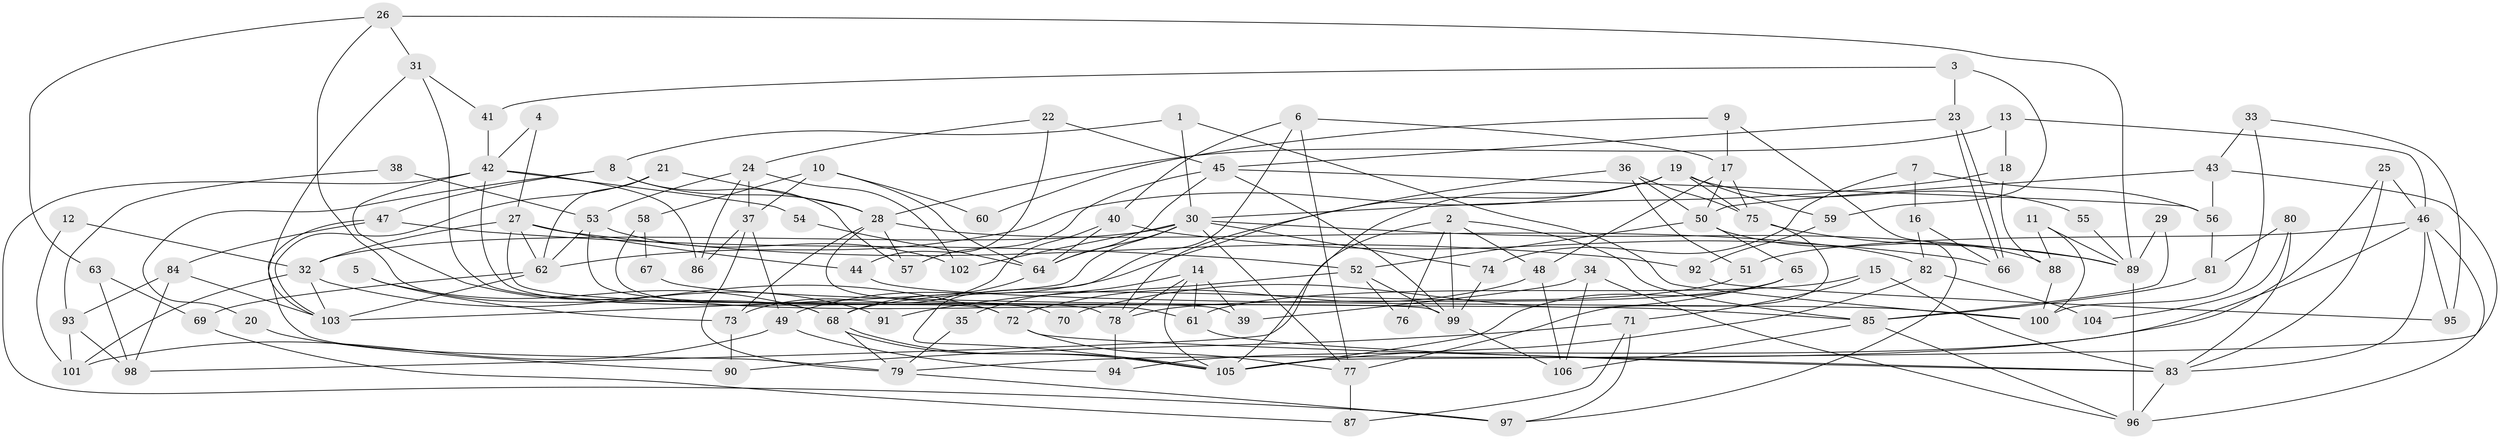 // coarse degree distribution, {3: 0.2641509433962264, 2: 0.11320754716981132, 7: 0.07547169811320754, 4: 0.22641509433962265, 5: 0.16981132075471697, 8: 0.03773584905660377, 1: 0.018867924528301886, 9: 0.018867924528301886, 10: 0.03773584905660377, 6: 0.018867924528301886, 17: 0.018867924528301886}
// Generated by graph-tools (version 1.1) at 2025/53/03/04/25 21:53:46]
// undirected, 106 vertices, 212 edges
graph export_dot {
graph [start="1"]
  node [color=gray90,style=filled];
  1;
  2;
  3;
  4;
  5;
  6;
  7;
  8;
  9;
  10;
  11;
  12;
  13;
  14;
  15;
  16;
  17;
  18;
  19;
  20;
  21;
  22;
  23;
  24;
  25;
  26;
  27;
  28;
  29;
  30;
  31;
  32;
  33;
  34;
  35;
  36;
  37;
  38;
  39;
  40;
  41;
  42;
  43;
  44;
  45;
  46;
  47;
  48;
  49;
  50;
  51;
  52;
  53;
  54;
  55;
  56;
  57;
  58;
  59;
  60;
  61;
  62;
  63;
  64;
  65;
  66;
  67;
  68;
  69;
  70;
  71;
  72;
  73;
  74;
  75;
  76;
  77;
  78;
  79;
  80;
  81;
  82;
  83;
  84;
  85;
  86;
  87;
  88;
  89;
  90;
  91;
  92;
  93;
  94;
  95;
  96;
  97;
  98;
  99;
  100;
  101;
  102;
  103;
  104;
  105;
  106;
  1 -- 8;
  1 -- 30;
  1 -- 100;
  2 -- 85;
  2 -- 99;
  2 -- 48;
  2 -- 76;
  2 -- 98;
  3 -- 41;
  3 -- 23;
  3 -- 59;
  4 -- 27;
  4 -- 42;
  5 -- 68;
  5 -- 73;
  6 -- 105;
  6 -- 17;
  6 -- 40;
  6 -- 77;
  7 -- 74;
  7 -- 56;
  7 -- 16;
  8 -- 28;
  8 -- 47;
  8 -- 20;
  8 -- 57;
  9 -- 97;
  9 -- 17;
  9 -- 60;
  10 -- 37;
  10 -- 64;
  10 -- 58;
  10 -- 60;
  11 -- 100;
  11 -- 89;
  11 -- 88;
  12 -- 101;
  12 -- 32;
  13 -- 18;
  13 -- 46;
  13 -- 28;
  14 -- 78;
  14 -- 61;
  14 -- 35;
  14 -- 39;
  14 -- 105;
  15 -- 83;
  15 -- 71;
  15 -- 61;
  16 -- 66;
  16 -- 82;
  17 -- 48;
  17 -- 75;
  17 -- 50;
  18 -- 30;
  18 -- 88;
  19 -- 62;
  19 -- 105;
  19 -- 49;
  19 -- 55;
  19 -- 59;
  19 -- 75;
  20 -- 90;
  21 -- 28;
  21 -- 62;
  21 -- 103;
  22 -- 44;
  22 -- 45;
  22 -- 24;
  23 -- 45;
  23 -- 66;
  23 -- 66;
  24 -- 53;
  24 -- 37;
  24 -- 86;
  24 -- 102;
  25 -- 46;
  25 -- 83;
  25 -- 94;
  26 -- 89;
  26 -- 68;
  26 -- 31;
  26 -- 63;
  27 -- 32;
  27 -- 62;
  27 -- 44;
  27 -- 92;
  27 -- 99;
  28 -- 82;
  28 -- 39;
  28 -- 57;
  28 -- 73;
  29 -- 85;
  29 -- 89;
  30 -- 103;
  30 -- 89;
  30 -- 32;
  30 -- 64;
  30 -- 74;
  30 -- 77;
  30 -- 102;
  31 -- 103;
  31 -- 41;
  31 -- 70;
  32 -- 72;
  32 -- 101;
  32 -- 103;
  33 -- 43;
  33 -- 100;
  33 -- 95;
  34 -- 106;
  34 -- 39;
  34 -- 96;
  35 -- 79;
  36 -- 50;
  36 -- 75;
  36 -- 51;
  36 -- 78;
  37 -- 49;
  37 -- 79;
  37 -- 86;
  38 -- 93;
  38 -- 53;
  40 -- 64;
  40 -- 66;
  40 -- 73;
  41 -- 42;
  42 -- 86;
  42 -- 78;
  42 -- 54;
  42 -- 91;
  42 -- 97;
  43 -- 50;
  43 -- 105;
  43 -- 56;
  44 -- 100;
  45 -- 57;
  45 -- 64;
  45 -- 56;
  45 -- 99;
  46 -- 95;
  46 -- 51;
  46 -- 79;
  46 -- 83;
  46 -- 96;
  47 -- 79;
  47 -- 52;
  47 -- 84;
  48 -- 72;
  48 -- 106;
  49 -- 101;
  49 -- 94;
  50 -- 65;
  50 -- 52;
  50 -- 88;
  51 -- 68;
  52 -- 99;
  52 -- 76;
  52 -- 91;
  53 -- 102;
  53 -- 72;
  53 -- 62;
  54 -- 64;
  55 -- 89;
  56 -- 81;
  58 -- 61;
  58 -- 67;
  59 -- 92;
  61 -- 83;
  62 -- 103;
  62 -- 69;
  63 -- 98;
  63 -- 69;
  64 -- 68;
  65 -- 78;
  65 -- 105;
  65 -- 70;
  67 -- 85;
  68 -- 79;
  68 -- 105;
  68 -- 105;
  69 -- 87;
  71 -- 97;
  71 -- 87;
  71 -- 90;
  72 -- 77;
  72 -- 83;
  73 -- 90;
  74 -- 99;
  75 -- 77;
  75 -- 89;
  77 -- 87;
  78 -- 94;
  79 -- 97;
  80 -- 81;
  80 -- 83;
  80 -- 104;
  81 -- 85;
  82 -- 105;
  82 -- 104;
  83 -- 96;
  84 -- 103;
  84 -- 93;
  84 -- 98;
  85 -- 106;
  85 -- 96;
  88 -- 100;
  89 -- 96;
  92 -- 95;
  93 -- 98;
  93 -- 101;
  99 -- 106;
}
